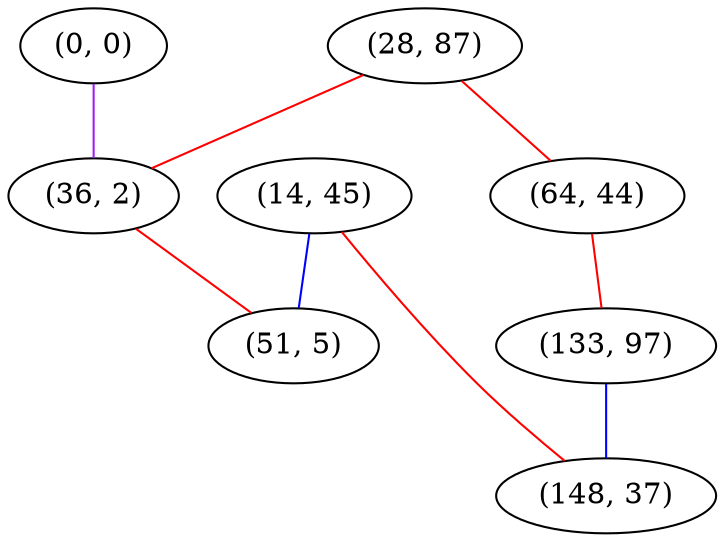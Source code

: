 graph "" {
"(0, 0)";
"(28, 87)";
"(14, 45)";
"(64, 44)";
"(133, 97)";
"(148, 37)";
"(36, 2)";
"(51, 5)";
"(0, 0)" -- "(36, 2)"  [color=purple, key=0, weight=4];
"(28, 87)" -- "(36, 2)"  [color=red, key=0, weight=1];
"(28, 87)" -- "(64, 44)"  [color=red, key=0, weight=1];
"(14, 45)" -- "(148, 37)"  [color=red, key=0, weight=1];
"(14, 45)" -- "(51, 5)"  [color=blue, key=0, weight=3];
"(64, 44)" -- "(133, 97)"  [color=red, key=0, weight=1];
"(133, 97)" -- "(148, 37)"  [color=blue, key=0, weight=3];
"(36, 2)" -- "(51, 5)"  [color=red, key=0, weight=1];
}
